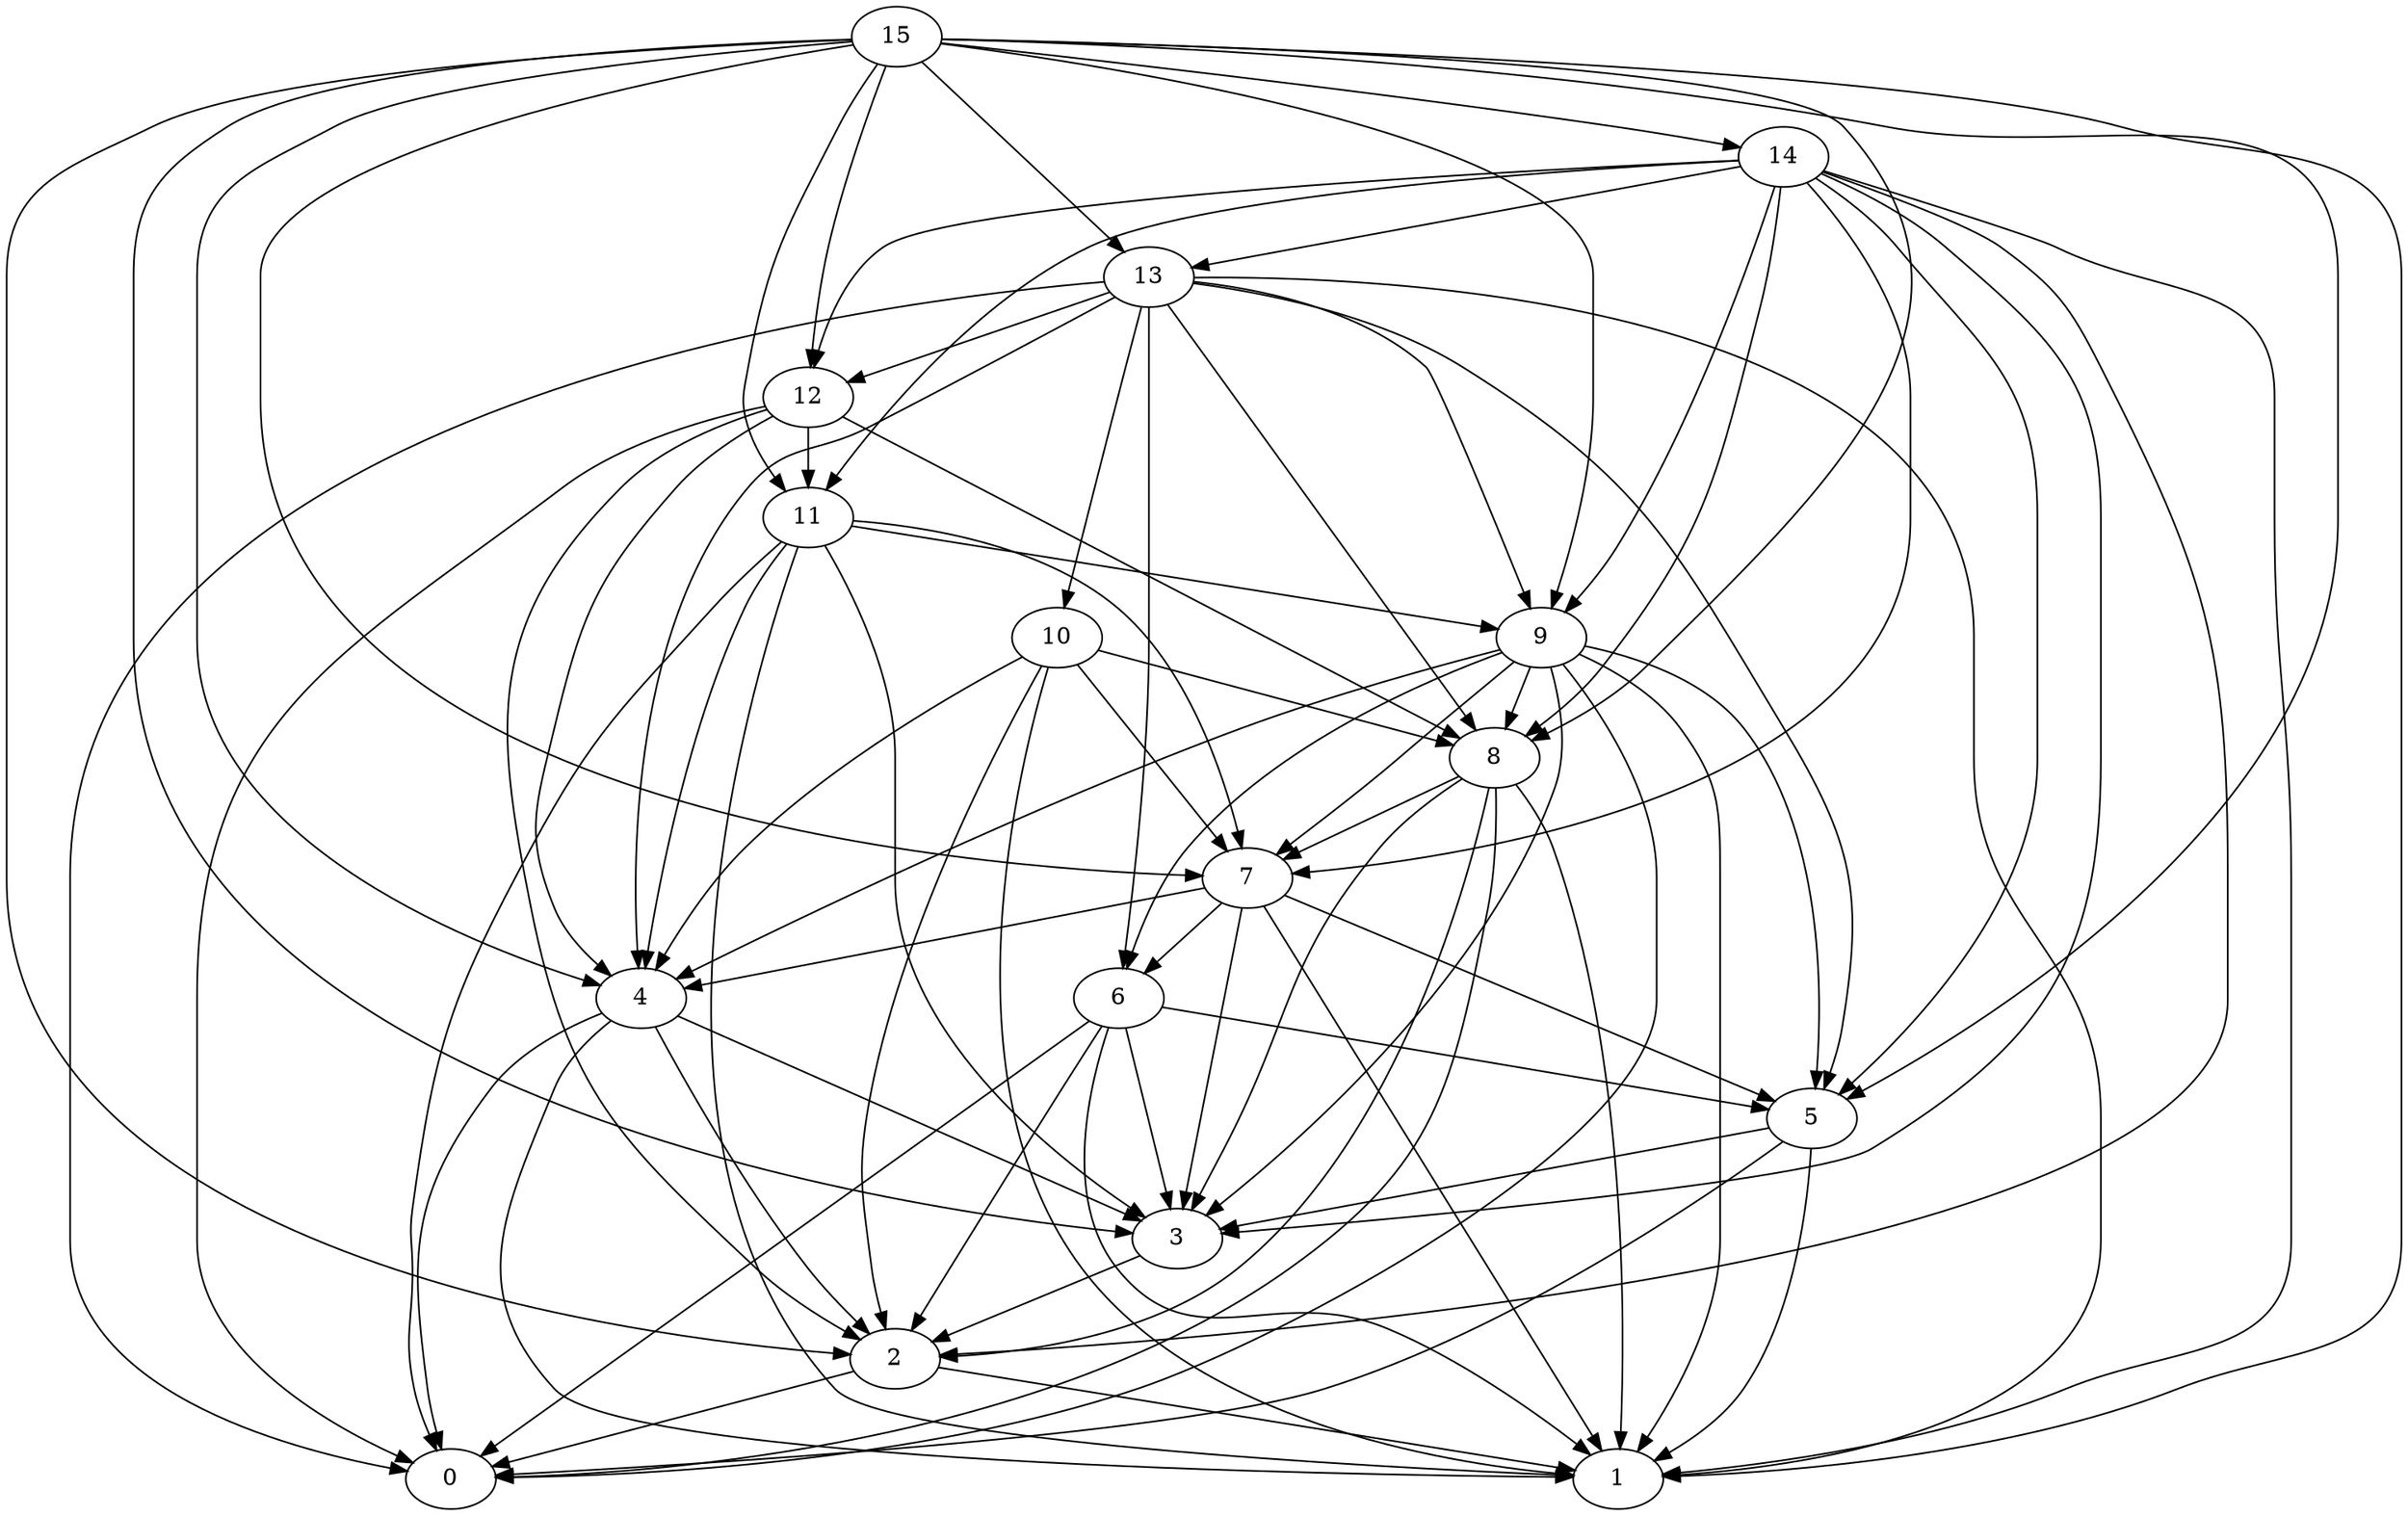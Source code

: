 digraph "Random_Nodes_16_Density_5.00_CCR_10.09_WeightType_Random_Homogeneous-6" {
15 [Weight=3];
14 [Weight=7];
13 [Weight=7];
12 [Weight=10];
11 [Weight=3];
10 [Weight=6];
9 [Weight=3];
8 [Weight=2];
7 [Weight=2];
6 [Weight=10];
4 [Weight=8];
5 [Weight=2];
3 [Weight=10];
2 [Weight=3];
1 [Weight=8];
0 [Weight=2];
4 -> 1 [Weight=4];
15 -> 2 [Weight=4];
13 -> 10 [Weight=9];
6 -> 2 [Weight=11];
6 -> 1 [Weight=6];
12 -> 8 [Weight=11];
14 -> 1 [Weight=15];
10 -> 4 [Weight=11];
15 -> 13 [Weight=11];
7 -> 1 [Weight=4];
15 -> 12 [Weight=15];
2 -> 0 [Weight=9];
7 -> 3 [Weight=7];
13 -> 0 [Weight=19];
7 -> 6 [Weight=19];
10 -> 7 [Weight=19];
9 -> 4 [Weight=4];
15 -> 14 [Weight=9];
11 -> 9 [Weight=17];
15 -> 8 [Weight=17];
10 -> 8 [Weight=9];
14 -> 3 [Weight=15];
9 -> 5 [Weight=13];
15 -> 5 [Weight=7];
4 -> 0 [Weight=7];
14 -> 7 [Weight=9];
9 -> 6 [Weight=6];
11 -> 4 [Weight=17];
5 -> 3 [Weight=9];
13 -> 4 [Weight=19];
9 -> 8 [Weight=9];
4 -> 3 [Weight=6];
8 -> 1 [Weight=7];
9 -> 7 [Weight=4];
14 -> 2 [Weight=13];
15 -> 11 [Weight=6];
9 -> 1 [Weight=19];
13 -> 6 [Weight=19];
15 -> 4 [Weight=4];
7 -> 4 [Weight=4];
6 -> 5 [Weight=15];
15 -> 3 [Weight=6];
13 -> 12 [Weight=11];
15 -> 9 [Weight=15];
14 -> 13 [Weight=4];
12 -> 11 [Weight=7];
14 -> 5 [Weight=9];
12 -> 0 [Weight=15];
14 -> 11 [Weight=4];
10 -> 2 [Weight=7];
9 -> 3 [Weight=17];
8 -> 3 [Weight=11];
11 -> 1 [Weight=17];
6 -> 0 [Weight=15];
14 -> 8 [Weight=9];
11 -> 0 [Weight=4];
3 -> 2 [Weight=11];
4 -> 2 [Weight=11];
8 -> 0 [Weight=11];
6 -> 3 [Weight=4];
14 -> 9 [Weight=17];
5 -> 0 [Weight=15];
9 -> 0 [Weight=4];
15 -> 7 [Weight=11];
12 -> 2 [Weight=9];
11 -> 3 [Weight=11];
12 -> 4 [Weight=4];
13 -> 8 [Weight=6];
5 -> 1 [Weight=17];
7 -> 5 [Weight=11];
8 -> 7 [Weight=17];
13 -> 5 [Weight=13];
10 -> 1 [Weight=19];
8 -> 2 [Weight=13];
14 -> 12 [Weight=6];
13 -> 1 [Weight=9];
11 -> 7 [Weight=7];
2 -> 1 [Weight=17];
13 -> 9 [Weight=19];
15 -> 1 [Weight=17];
}
